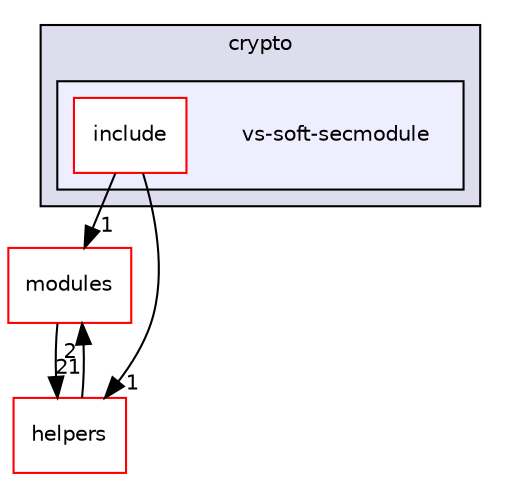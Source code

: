 digraph "vs-soft-secmodule" {
  compound=true
  node [ fontsize="10", fontname="Helvetica"];
  edge [ labelfontsize="10", labelfontname="Helvetica"];
  subgraph clusterdir_6bc17b593281bf8a1c50bec0285f3594 {
    graph [ bgcolor="#ddddee", pencolor="black", label="crypto" fontname="Helvetica", fontsize="10", URL="dir_6bc17b593281bf8a1c50bec0285f3594.html"]
  subgraph clusterdir_cec9ecbad7f121e4dbab0fed0c8b9a6a {
    graph [ bgcolor="#eeeeff", pencolor="black", label="" URL="dir_cec9ecbad7f121e4dbab0fed0c8b9a6a.html"];
    dir_cec9ecbad7f121e4dbab0fed0c8b9a6a [shape=plaintext label="vs-soft-secmodule"];
    dir_497c33b04a6f1cad87b6c5ff11be414f [shape=box label="include" color="red" fillcolor="white" style="filled" URL="dir_497c33b04a6f1cad87b6c5ff11be414f.html"];
  }
  }
  dir_e05d7e2b1ecd646af5bb94391405f3b5 [shape=box label="modules" fillcolor="white" style="filled" color="red" URL="dir_e05d7e2b1ecd646af5bb94391405f3b5.html"];
  dir_861f50189fda057e6c57d1c1130602b3 [shape=box label="helpers" fillcolor="white" style="filled" color="red" URL="dir_861f50189fda057e6c57d1c1130602b3.html"];
  dir_497c33b04a6f1cad87b6c5ff11be414f->dir_e05d7e2b1ecd646af5bb94391405f3b5 [headlabel="1", labeldistance=1.5 headhref="dir_000108_000008.html"];
  dir_497c33b04a6f1cad87b6c5ff11be414f->dir_861f50189fda057e6c57d1c1130602b3 [headlabel="1", labeldistance=1.5 headhref="dir_000108_000052.html"];
  dir_e05d7e2b1ecd646af5bb94391405f3b5->dir_861f50189fda057e6c57d1c1130602b3 [headlabel="21", labeldistance=1.5 headhref="dir_000008_000052.html"];
  dir_861f50189fda057e6c57d1c1130602b3->dir_e05d7e2b1ecd646af5bb94391405f3b5 [headlabel="2", labeldistance=1.5 headhref="dir_000052_000008.html"];
}
